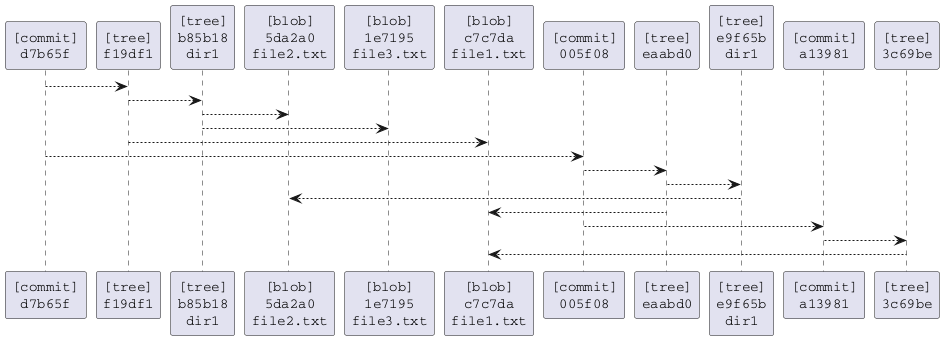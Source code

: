 @startuml
skinparam defaultFontName Courier
"[commit]\nd7b65f" --> "[tree]\nf19df1"
"[tree]\nf19df1" --> "[tree]\nb85b18\ndir1"
"[tree]\nb85b18\ndir1" --> "[blob]\n5da2a0\nfile2.txt"
"[tree]\nb85b18\ndir1" --> "[blob]\n1e7195\nfile3.txt"
"[tree]\nf19df1" --> "[blob]\nc7c7da\nfile1.txt"
"[commit]\nd7b65f" --> "[commit]\n005f08"
"[commit]\n005f08" --> "[tree]\neaabd0"
"[tree]\neaabd0" --> "[tree]\ne9f65b\ndir1"
"[tree]\ne9f65b\ndir1" --> "[blob]\n5da2a0\nfile2.txt"
"[tree]\neaabd0" --> "[blob]\nc7c7da\nfile1.txt"
"[commit]\n005f08" --> "[commit]\na13981"
"[commit]\na13981" --> "[tree]\n3c69be"
"[tree]\n3c69be" --> "[blob]\nc7c7da\nfile1.txt"
@enduml